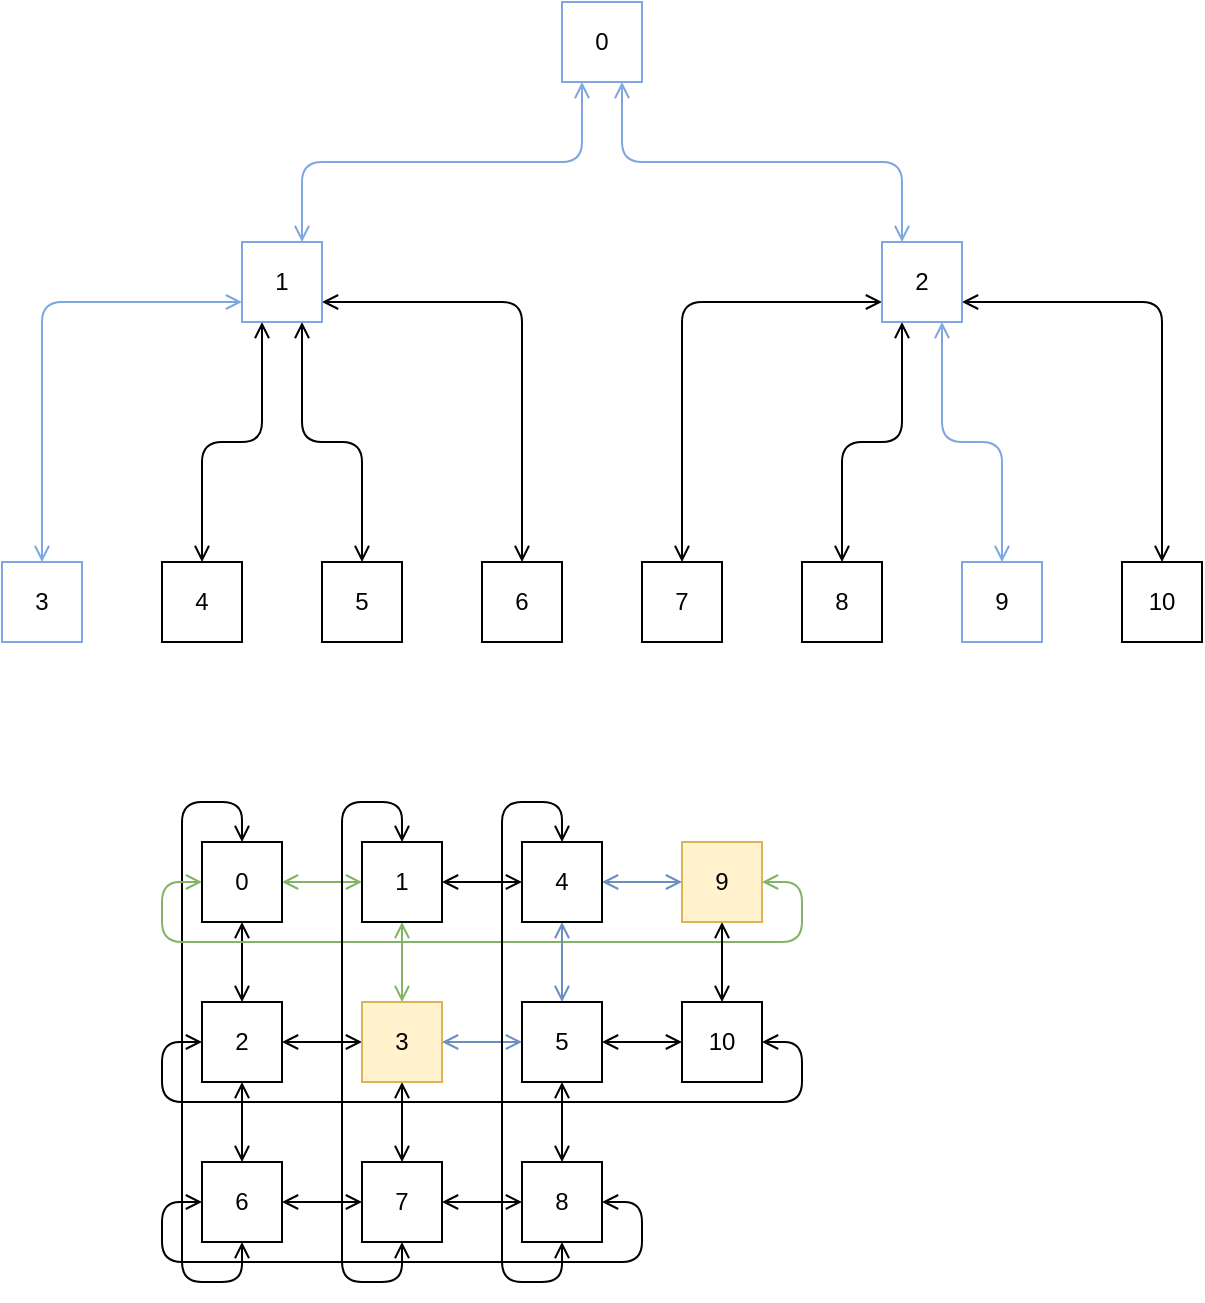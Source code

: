 <mxfile version="13.3.1" type="device"><diagram id="rQHAmZF9O_V7TY1wuY09" name="Page-1"><mxGraphModel dx="1422" dy="832" grid="1" gridSize="10" guides="1" tooltips="1" connect="1" arrows="1" fold="1" page="1" pageScale="1" pageWidth="850" pageHeight="1100" math="0" shadow="0"><root><mxCell id="0"/><mxCell id="1" parent="0"/><mxCell id="I8vf4T1pqNVW3kIQhflR-15" style="edgeStyle=orthogonalEdgeStyle;rounded=1;orthogonalLoop=1;jettySize=auto;html=1;exitX=0.5;exitY=0;exitDx=0;exitDy=0;entryX=0;entryY=0.75;entryDx=0;entryDy=0;startArrow=open;startFill=0;endArrow=open;endFill=0;strokeColor=#7EA6E0;" edge="1" parent="1" source="I8vf4T1pqNVW3kIQhflR-1" target="I8vf4T1pqNVW3kIQhflR-9"><mxGeometry relative="1" as="geometry"/></mxCell><mxCell id="I8vf4T1pqNVW3kIQhflR-1" value="3" style="whiteSpace=wrap;html=1;aspect=fixed;strokeColor=#7EA6E0;" vertex="1" parent="1"><mxGeometry x="40" y="360" width="40" height="40" as="geometry"/></mxCell><mxCell id="I8vf4T1pqNVW3kIQhflR-16" style="edgeStyle=orthogonalEdgeStyle;rounded=1;orthogonalLoop=1;jettySize=auto;html=1;exitX=0.5;exitY=0;exitDx=0;exitDy=0;entryX=0.25;entryY=1;entryDx=0;entryDy=0;startArrow=open;startFill=0;endArrow=open;endFill=0;" edge="1" parent="1" source="I8vf4T1pqNVW3kIQhflR-2" target="I8vf4T1pqNVW3kIQhflR-9"><mxGeometry relative="1" as="geometry"/></mxCell><mxCell id="I8vf4T1pqNVW3kIQhflR-2" value="4" style="whiteSpace=wrap;html=1;aspect=fixed;" vertex="1" parent="1"><mxGeometry x="120" y="360" width="40" height="40" as="geometry"/></mxCell><mxCell id="I8vf4T1pqNVW3kIQhflR-17" style="edgeStyle=orthogonalEdgeStyle;rounded=1;orthogonalLoop=1;jettySize=auto;html=1;exitX=0.5;exitY=0;exitDx=0;exitDy=0;entryX=0.75;entryY=1;entryDx=0;entryDy=0;startArrow=open;startFill=0;endArrow=open;endFill=0;" edge="1" parent="1" source="I8vf4T1pqNVW3kIQhflR-3" target="I8vf4T1pqNVW3kIQhflR-9"><mxGeometry relative="1" as="geometry"/></mxCell><mxCell id="I8vf4T1pqNVW3kIQhflR-3" value="5" style="whiteSpace=wrap;html=1;aspect=fixed;" vertex="1" parent="1"><mxGeometry x="200" y="360" width="40" height="40" as="geometry"/></mxCell><mxCell id="I8vf4T1pqNVW3kIQhflR-18" style="edgeStyle=orthogonalEdgeStyle;rounded=1;orthogonalLoop=1;jettySize=auto;html=1;exitX=0.5;exitY=0;exitDx=0;exitDy=0;entryX=1;entryY=0.75;entryDx=0;entryDy=0;startArrow=open;startFill=0;endArrow=open;endFill=0;" edge="1" parent="1" source="I8vf4T1pqNVW3kIQhflR-4" target="I8vf4T1pqNVW3kIQhflR-9"><mxGeometry relative="1" as="geometry"/></mxCell><mxCell id="I8vf4T1pqNVW3kIQhflR-4" value="6" style="whiteSpace=wrap;html=1;aspect=fixed;" vertex="1" parent="1"><mxGeometry x="280" y="360" width="40" height="40" as="geometry"/></mxCell><mxCell id="I8vf4T1pqNVW3kIQhflR-19" style="edgeStyle=orthogonalEdgeStyle;rounded=1;orthogonalLoop=1;jettySize=auto;html=1;exitX=0.5;exitY=0;exitDx=0;exitDy=0;entryX=0;entryY=0.75;entryDx=0;entryDy=0;startArrow=open;startFill=0;endArrow=open;endFill=0;" edge="1" parent="1" source="I8vf4T1pqNVW3kIQhflR-5" target="I8vf4T1pqNVW3kIQhflR-10"><mxGeometry relative="1" as="geometry"/></mxCell><mxCell id="I8vf4T1pqNVW3kIQhflR-5" value="7" style="whiteSpace=wrap;html=1;aspect=fixed;" vertex="1" parent="1"><mxGeometry x="360" y="360" width="40" height="40" as="geometry"/></mxCell><mxCell id="I8vf4T1pqNVW3kIQhflR-20" style="edgeStyle=orthogonalEdgeStyle;rounded=1;orthogonalLoop=1;jettySize=auto;html=1;exitX=0.5;exitY=0;exitDx=0;exitDy=0;entryX=0.25;entryY=1;entryDx=0;entryDy=0;startArrow=open;startFill=0;endArrow=open;endFill=0;" edge="1" parent="1" source="I8vf4T1pqNVW3kIQhflR-6" target="I8vf4T1pqNVW3kIQhflR-10"><mxGeometry relative="1" as="geometry"/></mxCell><mxCell id="I8vf4T1pqNVW3kIQhflR-6" value="8" style="whiteSpace=wrap;html=1;aspect=fixed;" vertex="1" parent="1"><mxGeometry x="440" y="360" width="40" height="40" as="geometry"/></mxCell><mxCell id="I8vf4T1pqNVW3kIQhflR-21" style="edgeStyle=orthogonalEdgeStyle;rounded=1;orthogonalLoop=1;jettySize=auto;html=1;exitX=0.5;exitY=0;exitDx=0;exitDy=0;entryX=0.75;entryY=1;entryDx=0;entryDy=0;startArrow=open;startFill=0;endArrow=open;endFill=0;strokeColor=#7EA6E0;" edge="1" parent="1" source="I8vf4T1pqNVW3kIQhflR-7" target="I8vf4T1pqNVW3kIQhflR-10"><mxGeometry relative="1" as="geometry"/></mxCell><mxCell id="I8vf4T1pqNVW3kIQhflR-7" value="9" style="whiteSpace=wrap;html=1;aspect=fixed;strokeColor=#7EA6E0;" vertex="1" parent="1"><mxGeometry x="520" y="360" width="40" height="40" as="geometry"/></mxCell><mxCell id="I8vf4T1pqNVW3kIQhflR-22" style="edgeStyle=orthogonalEdgeStyle;rounded=1;orthogonalLoop=1;jettySize=auto;html=1;exitX=0.5;exitY=0;exitDx=0;exitDy=0;entryX=1;entryY=0.75;entryDx=0;entryDy=0;startArrow=open;startFill=0;endArrow=open;endFill=0;" edge="1" parent="1" source="I8vf4T1pqNVW3kIQhflR-8" target="I8vf4T1pqNVW3kIQhflR-10"><mxGeometry relative="1" as="geometry"/></mxCell><mxCell id="I8vf4T1pqNVW3kIQhflR-8" value="10" style="whiteSpace=wrap;html=1;aspect=fixed;" vertex="1" parent="1"><mxGeometry x="600" y="360" width="40" height="40" as="geometry"/></mxCell><mxCell id="I8vf4T1pqNVW3kIQhflR-9" value="1" style="whiteSpace=wrap;html=1;aspect=fixed;strokeColor=#7EA6E0;" vertex="1" parent="1"><mxGeometry x="160" y="200" width="40" height="40" as="geometry"/></mxCell><mxCell id="I8vf4T1pqNVW3kIQhflR-10" value="2" style="whiteSpace=wrap;html=1;aspect=fixed;strokeColor=#7EA6E0;" vertex="1" parent="1"><mxGeometry x="480" y="200" width="40" height="40" as="geometry"/></mxCell><mxCell id="I8vf4T1pqNVW3kIQhflR-13" style="edgeStyle=orthogonalEdgeStyle;rounded=1;orthogonalLoop=1;jettySize=auto;html=1;exitX=0.25;exitY=1;exitDx=0;exitDy=0;entryX=0.75;entryY=0;entryDx=0;entryDy=0;endArrow=open;endFill=0;startArrow=open;startFill=0;strokeColor=#7EA6E0;" edge="1" parent="1" source="I8vf4T1pqNVW3kIQhflR-11" target="I8vf4T1pqNVW3kIQhflR-9"><mxGeometry relative="1" as="geometry"/></mxCell><mxCell id="I8vf4T1pqNVW3kIQhflR-14" style="edgeStyle=orthogonalEdgeStyle;rounded=1;orthogonalLoop=1;jettySize=auto;html=1;exitX=0.75;exitY=1;exitDx=0;exitDy=0;entryX=0.25;entryY=0;entryDx=0;entryDy=0;startArrow=open;startFill=0;endArrow=open;endFill=0;strokeColor=#7EA6E0;" edge="1" parent="1" source="I8vf4T1pqNVW3kIQhflR-11" target="I8vf4T1pqNVW3kIQhflR-10"><mxGeometry relative="1" as="geometry"/></mxCell><mxCell id="I8vf4T1pqNVW3kIQhflR-11" value="0" style="whiteSpace=wrap;html=1;aspect=fixed;strokeColor=#7EA6E0;" vertex="1" parent="1"><mxGeometry x="320" y="80" width="40" height="40" as="geometry"/></mxCell><mxCell id="I8vf4T1pqNVW3kIQhflR-12" value="" style="endArrow=none;html=1;entryX=0.5;entryY=1;entryDx=0;entryDy=0;exitX=0.5;exitY=0;exitDx=0;exitDy=0;rounded=1;strokeColor=none;" edge="1" parent="1" source="I8vf4T1pqNVW3kIQhflR-9" target="I8vf4T1pqNVW3kIQhflR-11"><mxGeometry width="50" height="50" relative="1" as="geometry"><mxPoint x="330" y="230" as="sourcePoint"/><mxPoint x="380" y="180" as="targetPoint"/></mxGeometry></mxCell><mxCell id="I8vf4T1pqNVW3kIQhflR-37" style="edgeStyle=orthogonalEdgeStyle;rounded=1;orthogonalLoop=1;jettySize=auto;html=1;exitX=1;exitY=0.5;exitDx=0;exitDy=0;entryX=0;entryY=0.5;entryDx=0;entryDy=0;startArrow=open;startFill=0;endArrow=open;endFill=0;fillColor=#d5e8d4;strokeColor=#82b366;" edge="1" parent="1" source="I8vf4T1pqNVW3kIQhflR-23" target="I8vf4T1pqNVW3kIQhflR-24"><mxGeometry relative="1" as="geometry"/></mxCell><mxCell id="I8vf4T1pqNVW3kIQhflR-47" style="edgeStyle=orthogonalEdgeStyle;rounded=1;orthogonalLoop=1;jettySize=auto;html=1;exitX=0.5;exitY=1;exitDx=0;exitDy=0;entryX=0.5;entryY=0;entryDx=0;entryDy=0;startArrow=open;startFill=0;endArrow=open;endFill=0;" edge="1" parent="1" source="I8vf4T1pqNVW3kIQhflR-23" target="I8vf4T1pqNVW3kIQhflR-25"><mxGeometry relative="1" as="geometry"/></mxCell><mxCell id="I8vf4T1pqNVW3kIQhflR-54" style="edgeStyle=orthogonalEdgeStyle;rounded=1;orthogonalLoop=1;jettySize=auto;html=1;exitX=0.5;exitY=0;exitDx=0;exitDy=0;entryX=0.5;entryY=1;entryDx=0;entryDy=0;startArrow=open;startFill=0;endArrow=open;endFill=0;" edge="1" parent="1" source="I8vf4T1pqNVW3kIQhflR-23" target="I8vf4T1pqNVW3kIQhflR-29"><mxGeometry relative="1" as="geometry"><Array as="points"><mxPoint x="160" y="480"/><mxPoint x="130" y="480"/><mxPoint x="130" y="720"/><mxPoint x="160" y="720"/></Array></mxGeometry></mxCell><mxCell id="I8vf4T1pqNVW3kIQhflR-57" style="edgeStyle=orthogonalEdgeStyle;rounded=1;orthogonalLoop=1;jettySize=auto;html=1;exitX=0;exitY=0.5;exitDx=0;exitDy=0;entryX=1;entryY=0.5;entryDx=0;entryDy=0;startArrow=open;startFill=0;endArrow=open;endFill=0;fillColor=#d5e8d4;strokeColor=#82b366;" edge="1" parent="1" source="I8vf4T1pqNVW3kIQhflR-23" target="I8vf4T1pqNVW3kIQhflR-32"><mxGeometry relative="1" as="geometry"><Array as="points"><mxPoint x="120" y="520"/><mxPoint x="120" y="550"/><mxPoint x="440" y="550"/><mxPoint x="440" y="520"/></Array></mxGeometry></mxCell><mxCell id="I8vf4T1pqNVW3kIQhflR-23" value="0" style="whiteSpace=wrap;html=1;aspect=fixed;" vertex="1" parent="1"><mxGeometry x="140" y="500" width="40" height="40" as="geometry"/></mxCell><mxCell id="I8vf4T1pqNVW3kIQhflR-38" style="edgeStyle=orthogonalEdgeStyle;rounded=1;orthogonalLoop=1;jettySize=auto;html=1;exitX=1;exitY=0.5;exitDx=0;exitDy=0;entryX=0;entryY=0.5;entryDx=0;entryDy=0;startArrow=open;startFill=0;endArrow=open;endFill=0;" edge="1" parent="1" source="I8vf4T1pqNVW3kIQhflR-24" target="I8vf4T1pqNVW3kIQhflR-27"><mxGeometry relative="1" as="geometry"/></mxCell><mxCell id="I8vf4T1pqNVW3kIQhflR-48" style="edgeStyle=orthogonalEdgeStyle;rounded=1;orthogonalLoop=1;jettySize=auto;html=1;exitX=0.5;exitY=1;exitDx=0;exitDy=0;entryX=0.5;entryY=0;entryDx=0;entryDy=0;startArrow=open;startFill=0;endArrow=open;endFill=0;fillColor=#d5e8d4;strokeColor=#82b366;" edge="1" parent="1" source="I8vf4T1pqNVW3kIQhflR-24" target="I8vf4T1pqNVW3kIQhflR-26"><mxGeometry relative="1" as="geometry"/></mxCell><mxCell id="I8vf4T1pqNVW3kIQhflR-55" style="edgeStyle=orthogonalEdgeStyle;rounded=1;orthogonalLoop=1;jettySize=auto;html=1;exitX=0.5;exitY=0;exitDx=0;exitDy=0;entryX=0.5;entryY=1;entryDx=0;entryDy=0;startArrow=open;startFill=0;endArrow=open;endFill=0;" edge="1" parent="1" source="I8vf4T1pqNVW3kIQhflR-24" target="I8vf4T1pqNVW3kIQhflR-30"><mxGeometry relative="1" as="geometry"><Array as="points"><mxPoint x="240" y="480"/><mxPoint x="210" y="480"/><mxPoint x="210" y="720"/><mxPoint x="240" y="720"/></Array></mxGeometry></mxCell><mxCell id="I8vf4T1pqNVW3kIQhflR-24" value="1" style="whiteSpace=wrap;html=1;aspect=fixed;" vertex="1" parent="1"><mxGeometry x="220" y="500" width="40" height="40" as="geometry"/></mxCell><mxCell id="I8vf4T1pqNVW3kIQhflR-41" style="edgeStyle=orthogonalEdgeStyle;rounded=1;orthogonalLoop=1;jettySize=auto;html=1;exitX=1;exitY=0.5;exitDx=0;exitDy=0;entryX=0;entryY=0.5;entryDx=0;entryDy=0;startArrow=open;startFill=0;endArrow=open;endFill=0;" edge="1" parent="1" source="I8vf4T1pqNVW3kIQhflR-25" target="I8vf4T1pqNVW3kIQhflR-26"><mxGeometry relative="1" as="geometry"/></mxCell><mxCell id="I8vf4T1pqNVW3kIQhflR-51" style="edgeStyle=orthogonalEdgeStyle;rounded=1;orthogonalLoop=1;jettySize=auto;html=1;exitX=0.5;exitY=1;exitDx=0;exitDy=0;entryX=0.5;entryY=0;entryDx=0;entryDy=0;startArrow=open;startFill=0;endArrow=open;endFill=0;" edge="1" parent="1" source="I8vf4T1pqNVW3kIQhflR-25" target="I8vf4T1pqNVW3kIQhflR-29"><mxGeometry relative="1" as="geometry"/></mxCell><mxCell id="I8vf4T1pqNVW3kIQhflR-58" style="edgeStyle=orthogonalEdgeStyle;rounded=1;orthogonalLoop=1;jettySize=auto;html=1;exitX=0;exitY=0.5;exitDx=0;exitDy=0;entryX=1;entryY=0.5;entryDx=0;entryDy=0;startArrow=open;startFill=0;endArrow=open;endFill=0;" edge="1" parent="1" source="I8vf4T1pqNVW3kIQhflR-25" target="I8vf4T1pqNVW3kIQhflR-33"><mxGeometry relative="1" as="geometry"><Array as="points"><mxPoint x="120" y="600"/><mxPoint x="120" y="630"/><mxPoint x="440" y="630"/><mxPoint x="440" y="600"/></Array></mxGeometry></mxCell><mxCell id="I8vf4T1pqNVW3kIQhflR-25" value="2" style="whiteSpace=wrap;html=1;aspect=fixed;" vertex="1" parent="1"><mxGeometry x="140" y="580" width="40" height="40" as="geometry"/></mxCell><mxCell id="I8vf4T1pqNVW3kIQhflR-42" value="" style="edgeStyle=orthogonalEdgeStyle;rounded=1;orthogonalLoop=1;jettySize=auto;html=1;startArrow=open;startFill=0;endArrow=open;endFill=0;fillColor=#dae8fc;strokeColor=#6c8ebf;" edge="1" parent="1" source="I8vf4T1pqNVW3kIQhflR-26" target="I8vf4T1pqNVW3kIQhflR-28"><mxGeometry relative="1" as="geometry"/></mxCell><mxCell id="I8vf4T1pqNVW3kIQhflR-52" style="edgeStyle=orthogonalEdgeStyle;rounded=1;orthogonalLoop=1;jettySize=auto;html=1;exitX=0.5;exitY=1;exitDx=0;exitDy=0;entryX=0.5;entryY=0;entryDx=0;entryDy=0;startArrow=open;startFill=0;endArrow=open;endFill=0;" edge="1" parent="1" source="I8vf4T1pqNVW3kIQhflR-26" target="I8vf4T1pqNVW3kIQhflR-30"><mxGeometry relative="1" as="geometry"/></mxCell><mxCell id="I8vf4T1pqNVW3kIQhflR-26" value="3" style="whiteSpace=wrap;html=1;aspect=fixed;fillColor=#fff2cc;strokeColor=#d6b656;" vertex="1" parent="1"><mxGeometry x="220" y="580" width="40" height="40" as="geometry"/></mxCell><mxCell id="I8vf4T1pqNVW3kIQhflR-39" style="edgeStyle=orthogonalEdgeStyle;rounded=1;orthogonalLoop=1;jettySize=auto;html=1;exitX=1;exitY=0.5;exitDx=0;exitDy=0;entryX=0;entryY=0.5;entryDx=0;entryDy=0;startArrow=open;startFill=0;endArrow=open;endFill=0;fillColor=#dae8fc;strokeColor=#6c8ebf;" edge="1" parent="1" source="I8vf4T1pqNVW3kIQhflR-27" target="I8vf4T1pqNVW3kIQhflR-32"><mxGeometry relative="1" as="geometry"/></mxCell><mxCell id="I8vf4T1pqNVW3kIQhflR-49" style="edgeStyle=orthogonalEdgeStyle;rounded=1;orthogonalLoop=1;jettySize=auto;html=1;exitX=0.5;exitY=1;exitDx=0;exitDy=0;entryX=0.5;entryY=0;entryDx=0;entryDy=0;startArrow=open;startFill=0;endArrow=open;endFill=0;fillColor=#dae8fc;strokeColor=#6c8ebf;" edge="1" parent="1" source="I8vf4T1pqNVW3kIQhflR-27" target="I8vf4T1pqNVW3kIQhflR-28"><mxGeometry relative="1" as="geometry"/></mxCell><mxCell id="I8vf4T1pqNVW3kIQhflR-56" style="edgeStyle=orthogonalEdgeStyle;rounded=1;orthogonalLoop=1;jettySize=auto;html=1;exitX=0.5;exitY=0;exitDx=0;exitDy=0;entryX=0.5;entryY=1;entryDx=0;entryDy=0;startArrow=open;startFill=0;endArrow=open;endFill=0;" edge="1" parent="1" source="I8vf4T1pqNVW3kIQhflR-27" target="I8vf4T1pqNVW3kIQhflR-31"><mxGeometry relative="1" as="geometry"><Array as="points"><mxPoint x="320" y="480"/><mxPoint x="290" y="480"/><mxPoint x="290" y="720"/><mxPoint x="320" y="720"/></Array></mxGeometry></mxCell><mxCell id="I8vf4T1pqNVW3kIQhflR-27" value="4" style="whiteSpace=wrap;html=1;aspect=fixed;" vertex="1" parent="1"><mxGeometry x="300" y="500" width="40" height="40" as="geometry"/></mxCell><mxCell id="I8vf4T1pqNVW3kIQhflR-44" style="edgeStyle=orthogonalEdgeStyle;rounded=1;orthogonalLoop=1;jettySize=auto;html=1;exitX=1;exitY=0.5;exitDx=0;exitDy=0;entryX=0;entryY=0.5;entryDx=0;entryDy=0;startArrow=open;startFill=0;endArrow=open;endFill=0;" edge="1" parent="1" source="I8vf4T1pqNVW3kIQhflR-28" target="I8vf4T1pqNVW3kIQhflR-33"><mxGeometry relative="1" as="geometry"/></mxCell><mxCell id="I8vf4T1pqNVW3kIQhflR-53" style="edgeStyle=orthogonalEdgeStyle;rounded=1;orthogonalLoop=1;jettySize=auto;html=1;exitX=0.5;exitY=1;exitDx=0;exitDy=0;entryX=0.5;entryY=0;entryDx=0;entryDy=0;startArrow=open;startFill=0;endArrow=open;endFill=0;" edge="1" parent="1" source="I8vf4T1pqNVW3kIQhflR-28" target="I8vf4T1pqNVW3kIQhflR-31"><mxGeometry relative="1" as="geometry"/></mxCell><mxCell id="I8vf4T1pqNVW3kIQhflR-28" value="5" style="whiteSpace=wrap;html=1;aspect=fixed;" vertex="1" parent="1"><mxGeometry x="300" y="580" width="40" height="40" as="geometry"/></mxCell><mxCell id="I8vf4T1pqNVW3kIQhflR-45" style="edgeStyle=orthogonalEdgeStyle;rounded=1;orthogonalLoop=1;jettySize=auto;html=1;exitX=1;exitY=0.5;exitDx=0;exitDy=0;entryX=0;entryY=0.5;entryDx=0;entryDy=0;startArrow=open;startFill=0;endArrow=open;endFill=0;" edge="1" parent="1" source="I8vf4T1pqNVW3kIQhflR-29" target="I8vf4T1pqNVW3kIQhflR-30"><mxGeometry relative="1" as="geometry"/></mxCell><mxCell id="I8vf4T1pqNVW3kIQhflR-59" style="edgeStyle=orthogonalEdgeStyle;rounded=1;orthogonalLoop=1;jettySize=auto;html=1;exitX=0;exitY=0.5;exitDx=0;exitDy=0;entryX=1;entryY=0.5;entryDx=0;entryDy=0;startArrow=open;startFill=0;endArrow=open;endFill=0;" edge="1" parent="1" source="I8vf4T1pqNVW3kIQhflR-29" target="I8vf4T1pqNVW3kIQhflR-31"><mxGeometry relative="1" as="geometry"><Array as="points"><mxPoint x="120" y="680"/><mxPoint x="120" y="710"/><mxPoint x="360" y="710"/><mxPoint x="360" y="680"/></Array></mxGeometry></mxCell><mxCell id="I8vf4T1pqNVW3kIQhflR-29" value="6" style="whiteSpace=wrap;html=1;aspect=fixed;" vertex="1" parent="1"><mxGeometry x="140" y="660" width="40" height="40" as="geometry"/></mxCell><mxCell id="I8vf4T1pqNVW3kIQhflR-46" style="edgeStyle=orthogonalEdgeStyle;rounded=1;orthogonalLoop=1;jettySize=auto;html=1;exitX=1;exitY=0.5;exitDx=0;exitDy=0;entryX=0;entryY=0.5;entryDx=0;entryDy=0;startArrow=open;startFill=0;endArrow=open;endFill=0;" edge="1" parent="1" source="I8vf4T1pqNVW3kIQhflR-30" target="I8vf4T1pqNVW3kIQhflR-31"><mxGeometry relative="1" as="geometry"/></mxCell><mxCell id="I8vf4T1pqNVW3kIQhflR-30" value="7" style="whiteSpace=wrap;html=1;aspect=fixed;" vertex="1" parent="1"><mxGeometry x="220" y="660" width="40" height="40" as="geometry"/></mxCell><mxCell id="I8vf4T1pqNVW3kIQhflR-31" value="8" style="whiteSpace=wrap;html=1;aspect=fixed;" vertex="1" parent="1"><mxGeometry x="300" y="660" width="40" height="40" as="geometry"/></mxCell><mxCell id="I8vf4T1pqNVW3kIQhflR-50" style="edgeStyle=orthogonalEdgeStyle;rounded=1;orthogonalLoop=1;jettySize=auto;html=1;exitX=0.5;exitY=1;exitDx=0;exitDy=0;entryX=0.5;entryY=0;entryDx=0;entryDy=0;startArrow=open;startFill=0;endArrow=open;endFill=0;" edge="1" parent="1" source="I8vf4T1pqNVW3kIQhflR-32" target="I8vf4T1pqNVW3kIQhflR-33"><mxGeometry relative="1" as="geometry"/></mxCell><mxCell id="I8vf4T1pqNVW3kIQhflR-32" value="9" style="whiteSpace=wrap;html=1;aspect=fixed;fillColor=#fff2cc;strokeColor=#d6b656;" vertex="1" parent="1"><mxGeometry x="380" y="500" width="40" height="40" as="geometry"/></mxCell><mxCell id="I8vf4T1pqNVW3kIQhflR-33" value="10" style="whiteSpace=wrap;html=1;aspect=fixed;" vertex="1" parent="1"><mxGeometry x="380" y="580" width="40" height="40" as="geometry"/></mxCell></root></mxGraphModel></diagram></mxfile>